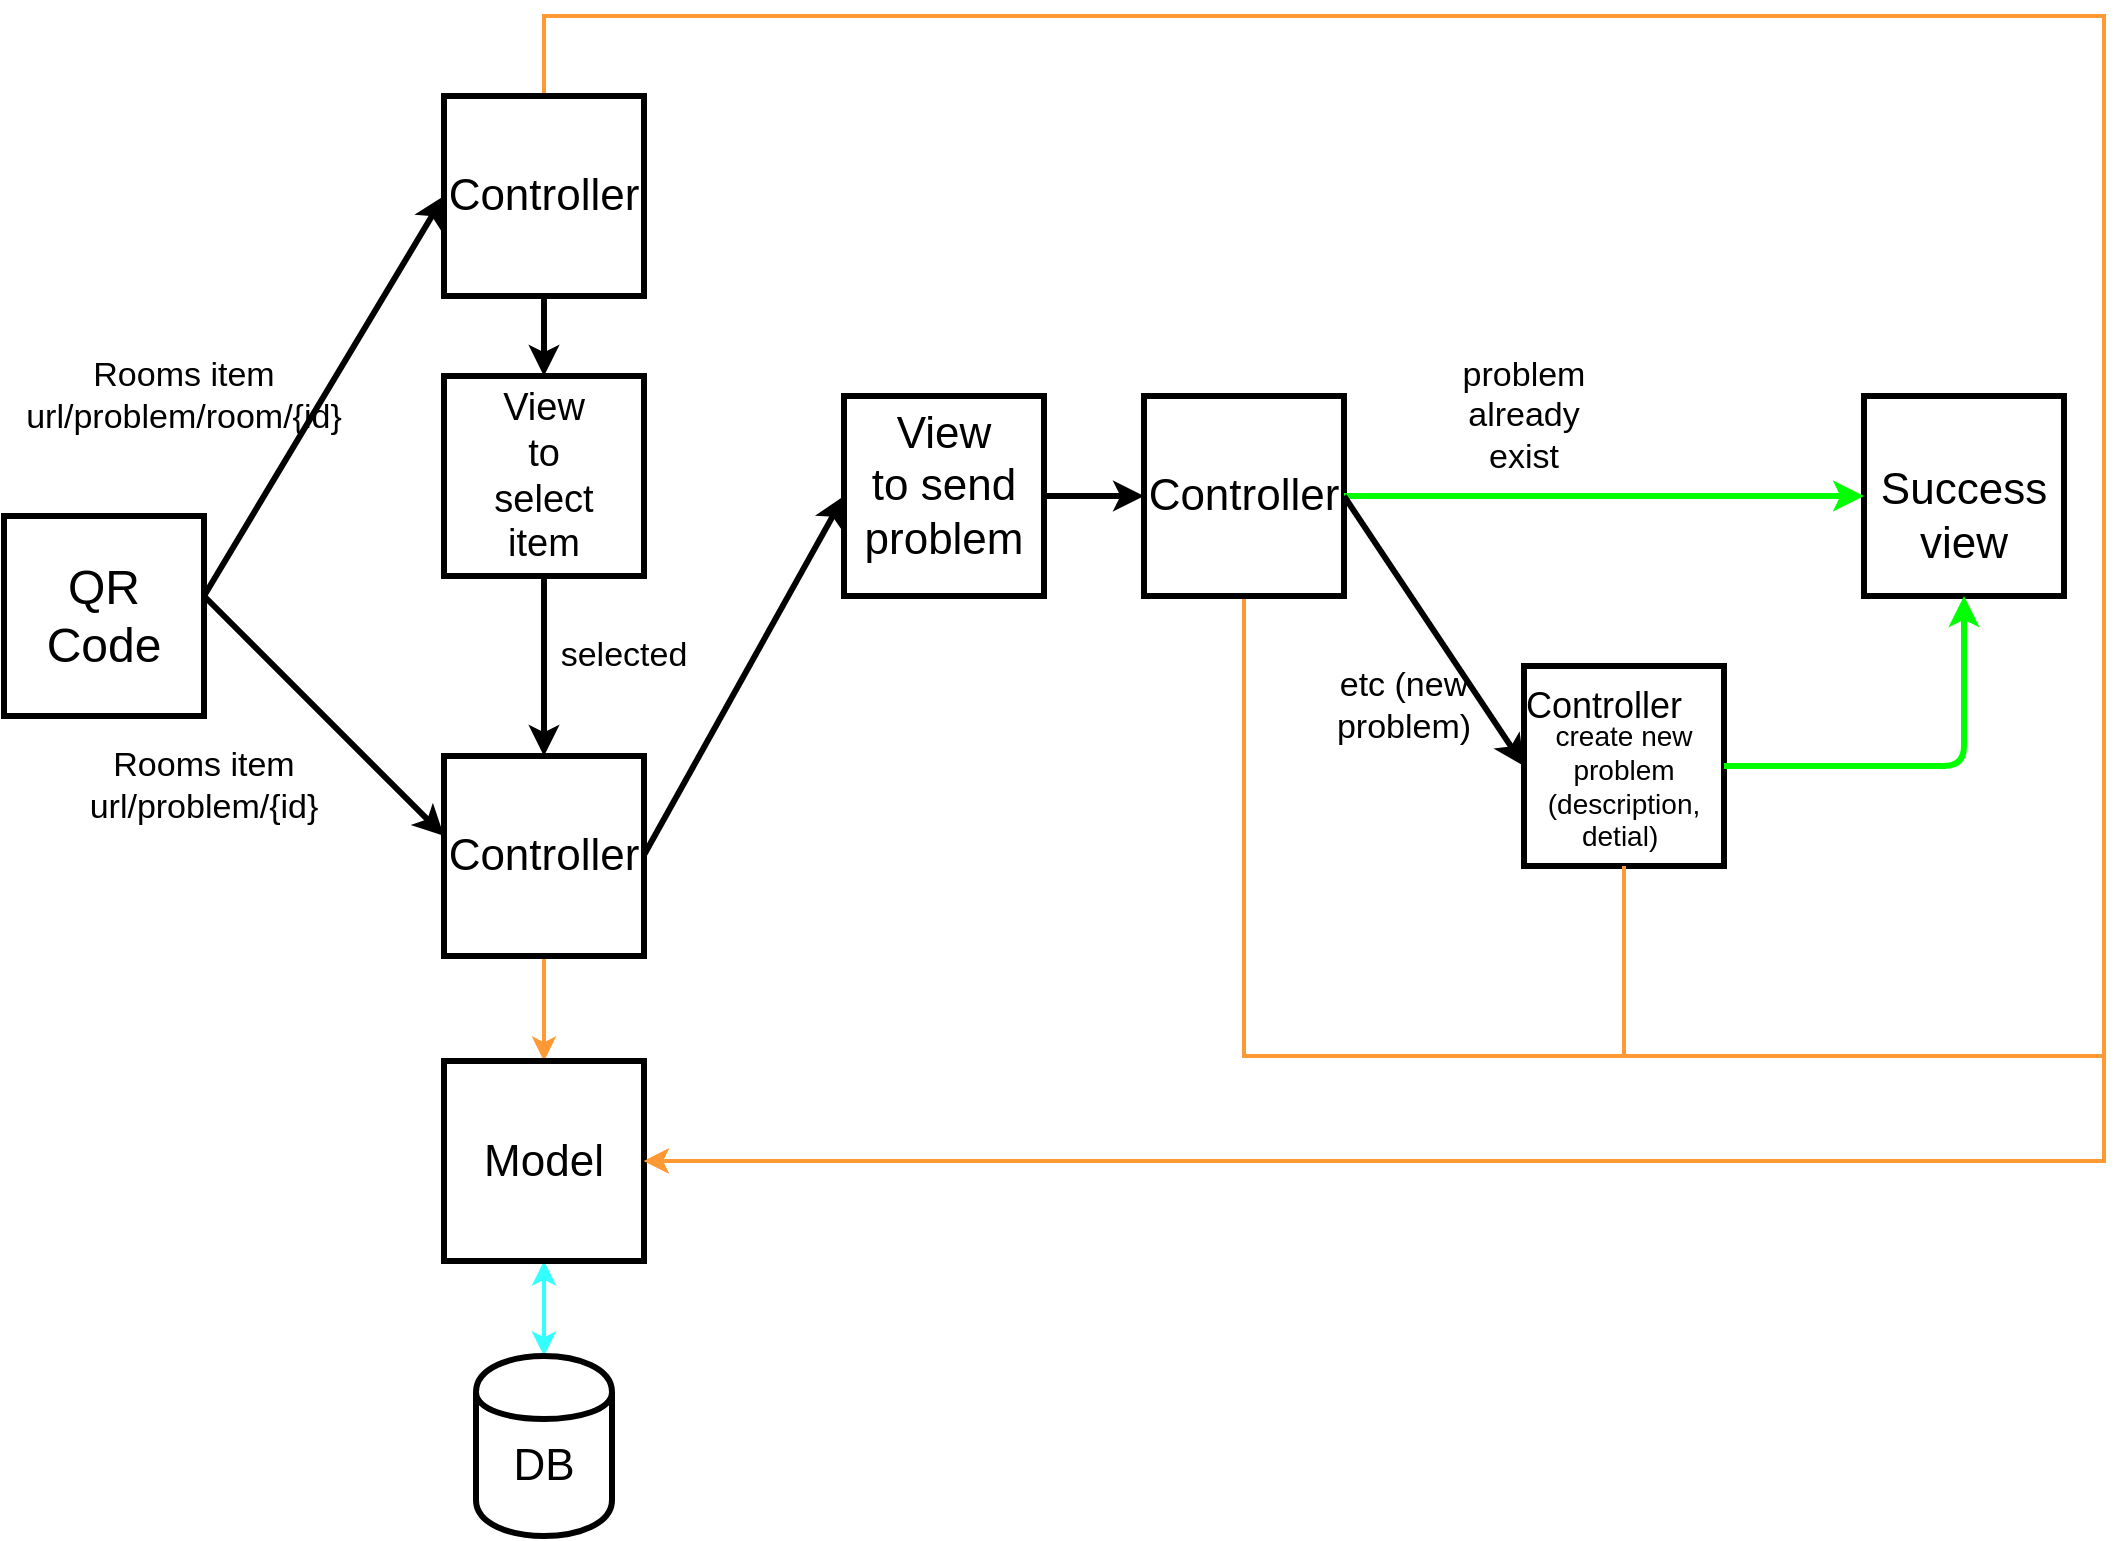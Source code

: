 <mxfile version="10.8.0" type="device"><diagram name="Page-1" id="6133507b-19e7-1e82-6fc7-422aa6c4b21f"><mxGraphModel dx="1394" dy="715" grid="1" gridSize="10" guides="1" tooltips="1" connect="1" arrows="1" fold="1" page="1" pageScale="1" pageWidth="1100" pageHeight="850" background="#ffffff" math="0" shadow="0"><root><mxCell id="0"/><mxCell id="1" parent="0"/><mxCell id="bwDA1O2pi7TZZy-QoMJq-1" value="" style="whiteSpace=wrap;html=1;aspect=fixed;strokeWidth=3;" vertex="1" parent="1"><mxGeometry x="20" y="290" width="100" height="100" as="geometry"/></mxCell><mxCell id="bwDA1O2pi7TZZy-QoMJq-2" value="&lt;font style=&quot;font-size: 24px&quot;&gt;QR Code&lt;/font&gt;" style="text;html=1;strokeColor=none;fillColor=none;align=center;verticalAlign=middle;whiteSpace=wrap;rounded=0;" vertex="1" parent="1"><mxGeometry x="50" y="330" width="40" height="20" as="geometry"/></mxCell><mxCell id="bwDA1O2pi7TZZy-QoMJq-3" value="" style="endArrow=classic;html=1;strokeWidth=3;entryX=0;entryY=0.5;entryDx=0;entryDy=0;" edge="1" parent="1" target="bwDA1O2pi7TZZy-QoMJq-7"><mxGeometry width="50" height="50" relative="1" as="geometry"><mxPoint x="120" y="330" as="sourcePoint"/><mxPoint x="240" y="210" as="targetPoint"/></mxGeometry></mxCell><mxCell id="bwDA1O2pi7TZZy-QoMJq-4" value="" style="endArrow=classic;html=1;strokeWidth=3;" edge="1" parent="1"><mxGeometry width="50" height="50" relative="1" as="geometry"><mxPoint x="120" y="330" as="sourcePoint"/><mxPoint x="240" y="450" as="targetPoint"/></mxGeometry></mxCell><mxCell id="bwDA1O2pi7TZZy-QoMJq-38" value="" style="edgeStyle=orthogonalEdgeStyle;rounded=0;orthogonalLoop=1;jettySize=auto;html=1;strokeWidth=2;entryX=1;entryY=0.5;entryDx=0;entryDy=0;exitX=0.5;exitY=1;exitDx=0;exitDy=0;strokeColor=#FF9933;" edge="1" parent="1" source="bwDA1O2pi7TZZy-QoMJq-7" target="bwDA1O2pi7TZZy-QoMJq-21"><mxGeometry relative="1" as="geometry"><mxPoint x="420" y="190" as="targetPoint"/><Array as="points"><mxPoint x="290" y="40"/><mxPoint x="1070" y="40"/><mxPoint x="1070" y="613"/></Array></mxGeometry></mxCell><mxCell id="bwDA1O2pi7TZZy-QoMJq-7" value="" style="whiteSpace=wrap;html=1;aspect=fixed;strokeWidth=3;" vertex="1" parent="1"><mxGeometry x="240" y="80" width="100" height="100" as="geometry"/></mxCell><mxCell id="bwDA1O2pi7TZZy-QoMJq-8" value="&lt;span style=&quot;font-size: 17px&quot;&gt;Rooms item&lt;br&gt;url/problem/room/{id}&lt;br&gt;&lt;/span&gt;" style="text;html=1;strokeColor=none;fillColor=none;align=center;verticalAlign=middle;whiteSpace=wrap;rounded=0;rotation=0;" vertex="1" parent="1"><mxGeometry x="90" y="220" width="40" height="20" as="geometry"/></mxCell><mxCell id="bwDA1O2pi7TZZy-QoMJq-34" value="" style="edgeStyle=orthogonalEdgeStyle;rounded=0;orthogonalLoop=1;jettySize=auto;html=1;strokeWidth=2;strokeColor=#FF9933;" edge="1" parent="1" source="bwDA1O2pi7TZZy-QoMJq-9" target="bwDA1O2pi7TZZy-QoMJq-21"><mxGeometry relative="1" as="geometry"/></mxCell><mxCell id="bwDA1O2pi7TZZy-QoMJq-9" value="" style="whiteSpace=wrap;html=1;aspect=fixed;strokeWidth=3;" vertex="1" parent="1"><mxGeometry x="240" y="410" width="100" height="100" as="geometry"/></mxCell><mxCell id="bwDA1O2pi7TZZy-QoMJq-10" value="&lt;span style=&quot;font-size: 17px&quot;&gt;Rooms item&lt;br&gt;url/problem/{id}&lt;br&gt;&lt;/span&gt;" style="text;html=1;strokeColor=none;fillColor=none;align=center;verticalAlign=middle;whiteSpace=wrap;rounded=0;rotation=0;" vertex="1" parent="1"><mxGeometry x="100" y="415" width="40" height="20" as="geometry"/></mxCell><mxCell id="bwDA1O2pi7TZZy-QoMJq-11" value="&lt;font style=&quot;font-size: 22px&quot;&gt;Controller&lt;/font&gt;" style="text;html=1;strokeColor=none;fillColor=none;align=center;verticalAlign=middle;whiteSpace=wrap;rounded=0;" vertex="1" parent="1"><mxGeometry x="270" y="450" width="40" height="20" as="geometry"/></mxCell><mxCell id="bwDA1O2pi7TZZy-QoMJq-14" value="" style="endArrow=classic;html=1;strokeWidth=3;entryX=0;entryY=0.5;entryDx=0;entryDy=0;" edge="1" parent="1" target="bwDA1O2pi7TZZy-QoMJq-15"><mxGeometry width="50" height="50" relative="1" as="geometry"><mxPoint x="340" y="459.5" as="sourcePoint"/><mxPoint x="410" y="459.5" as="targetPoint"/></mxGeometry></mxCell><mxCell id="bwDA1O2pi7TZZy-QoMJq-15" value="" style="whiteSpace=wrap;html=1;aspect=fixed;strokeWidth=3;" vertex="1" parent="1"><mxGeometry x="440" y="230" width="100" height="100" as="geometry"/></mxCell><mxCell id="bwDA1O2pi7TZZy-QoMJq-16" value="&lt;font style=&quot;font-size: 22px&quot;&gt;Controller&lt;/font&gt;" style="text;html=1;strokeColor=none;fillColor=none;align=center;verticalAlign=middle;whiteSpace=wrap;rounded=0;" vertex="1" parent="1"><mxGeometry x="270" y="120" width="40" height="20" as="geometry"/></mxCell><mxCell id="bwDA1O2pi7TZZy-QoMJq-17" value="&lt;font style=&quot;font-size: 22px&quot;&gt;View&lt;br&gt;to send problem&lt;br&gt;&lt;/font&gt;" style="text;html=1;strokeColor=none;fillColor=none;align=center;verticalAlign=middle;whiteSpace=wrap;rounded=0;" vertex="1" parent="1"><mxGeometry x="470" y="265" width="40" height="20" as="geometry"/></mxCell><mxCell id="bwDA1O2pi7TZZy-QoMJq-18" value="" style="endArrow=classic;startArrow=classic;html=1;strokeWidth=2;strokeColor=#33FFFF;entryX=0.5;entryY=1;entryDx=0;entryDy=0;exitX=0.5;exitY=0;exitDx=0;exitDy=0;" edge="1" parent="1" source="bwDA1O2pi7TZZy-QoMJq-19" target="bwDA1O2pi7TZZy-QoMJq-21"><mxGeometry width="50" height="50" relative="1" as="geometry"><mxPoint x="289" y="755" as="sourcePoint"/><mxPoint x="289" y="680" as="targetPoint"/></mxGeometry></mxCell><mxCell id="bwDA1O2pi7TZZy-QoMJq-19" value="" style="shape=cylinder;whiteSpace=wrap;html=1;boundedLbl=1;backgroundOutline=1;strokeWidth=3;" vertex="1" parent="1"><mxGeometry x="256" y="710" width="68" height="90" as="geometry"/></mxCell><mxCell id="bwDA1O2pi7TZZy-QoMJq-20" value="&lt;font style=&quot;font-size: 22px&quot;&gt;DB&lt;/font&gt;" style="text;html=1;strokeColor=none;fillColor=none;align=center;verticalAlign=middle;whiteSpace=wrap;rounded=0;" vertex="1" parent="1"><mxGeometry x="270" y="755" width="40" height="20" as="geometry"/></mxCell><mxCell id="bwDA1O2pi7TZZy-QoMJq-21" value="" style="whiteSpace=wrap;html=1;aspect=fixed;strokeWidth=3;" vertex="1" parent="1"><mxGeometry x="240" y="562.5" width="100" height="100" as="geometry"/></mxCell><mxCell id="bwDA1O2pi7TZZy-QoMJq-25" value="&lt;font style=&quot;font-size: 22px&quot;&gt;Model&lt;/font&gt;" style="text;html=1;strokeColor=none;fillColor=none;align=center;verticalAlign=middle;whiteSpace=wrap;rounded=0;" vertex="1" parent="1"><mxGeometry x="270" y="602.5" width="40" height="20" as="geometry"/></mxCell><mxCell id="bwDA1O2pi7TZZy-QoMJq-27" value="" style="endArrow=classic;html=1;strokeWidth=3;entryX=0;entryY=0.5;entryDx=0;entryDy=0;exitX=1;exitY=0.5;exitDx=0;exitDy=0;" edge="1" parent="1" source="bwDA1O2pi7TZZy-QoMJq-15" target="bwDA1O2pi7TZZy-QoMJq-28"><mxGeometry width="50" height="50" relative="1" as="geometry"><mxPoint x="510" y="470" as="sourcePoint"/><mxPoint x="600" y="470" as="targetPoint"/></mxGeometry></mxCell><mxCell id="bwDA1O2pi7TZZy-QoMJq-36" value="" style="edgeStyle=orthogonalEdgeStyle;rounded=0;orthogonalLoop=1;jettySize=auto;html=1;strokeWidth=2;entryX=1;entryY=0.5;entryDx=0;entryDy=0;strokeColor=#FF9933;exitX=0.5;exitY=1;exitDx=0;exitDy=0;" edge="1" parent="1" source="bwDA1O2pi7TZZy-QoMJq-28" target="bwDA1O2pi7TZZy-QoMJq-21"><mxGeometry relative="1" as="geometry"><mxPoint x="640" y="560" as="sourcePoint"/><mxPoint x="820" y="375" as="targetPoint"/><Array as="points"><mxPoint x="640" y="560"/><mxPoint x="1070" y="560"/><mxPoint x="1070" y="613"/></Array></mxGeometry></mxCell><mxCell id="bwDA1O2pi7TZZy-QoMJq-28" value="" style="whiteSpace=wrap;html=1;aspect=fixed;strokeWidth=3;" vertex="1" parent="1"><mxGeometry x="590" y="230" width="100" height="100" as="geometry"/></mxCell><mxCell id="bwDA1O2pi7TZZy-QoMJq-31" value="&lt;span style=&quot;font-size: 17px&quot;&gt;problem already exist&lt;br&gt;&lt;/span&gt;" style="text;html=1;strokeColor=none;fillColor=none;align=center;verticalAlign=middle;whiteSpace=wrap;rounded=0;rotation=0;" vertex="1" parent="1"><mxGeometry x="760" y="230" width="40" height="20" as="geometry"/></mxCell><mxCell id="bwDA1O2pi7TZZy-QoMJq-32" value="&lt;span style=&quot;font-size: 17px&quot;&gt;etc (new problem)&lt;br&gt;&lt;/span&gt;" style="text;html=1;strokeColor=none;fillColor=none;align=center;verticalAlign=middle;whiteSpace=wrap;rounded=0;rotation=0;" vertex="1" parent="1"><mxGeometry x="700" y="375" width="40" height="20" as="geometry"/></mxCell><mxCell id="bwDA1O2pi7TZZy-QoMJq-33" value="&lt;font style=&quot;font-size: 22px&quot;&gt;Controller&lt;br&gt;&lt;/font&gt;" style="text;html=1;strokeColor=none;fillColor=none;align=center;verticalAlign=middle;whiteSpace=wrap;rounded=0;" vertex="1" parent="1"><mxGeometry x="620" y="270" width="40" height="20" as="geometry"/></mxCell><mxCell id="bwDA1O2pi7TZZy-QoMJq-40" value="" style="whiteSpace=wrap;html=1;aspect=fixed;strokeWidth=3;" vertex="1" parent="1"><mxGeometry x="950" y="230" width="100" height="100" as="geometry"/></mxCell><mxCell id="bwDA1O2pi7TZZy-QoMJq-41" value="&lt;font style=&quot;font-size: 22px&quot;&gt;Success&lt;br&gt;view&lt;br&gt;&lt;/font&gt;" style="text;html=1;strokeColor=none;fillColor=none;align=center;verticalAlign=middle;whiteSpace=wrap;rounded=0;" vertex="1" parent="1"><mxGeometry x="980" y="275" width="40" height="30" as="geometry"/></mxCell><mxCell id="bwDA1O2pi7TZZy-QoMJq-45" value="" style="endArrow=classic;html=1;strokeWidth=3;entryX=0;entryY=0.5;entryDx=0;entryDy=0;exitX=1;exitY=0.5;exitDx=0;exitDy=0;strokeColor=#00FF00;" edge="1" parent="1" source="bwDA1O2pi7TZZy-QoMJq-28" target="bwDA1O2pi7TZZy-QoMJq-40"><mxGeometry width="50" height="50" relative="1" as="geometry"><mxPoint x="700" y="464.5" as="sourcePoint"/><mxPoint x="760" y="400" as="targetPoint"/></mxGeometry></mxCell><mxCell id="bwDA1O2pi7TZZy-QoMJq-46" value="" style="endArrow=classic;html=1;strokeWidth=3;entryX=0;entryY=0.5;entryDx=0;entryDy=0;exitX=1;exitY=0.5;exitDx=0;exitDy=0;" edge="1" parent="1" source="bwDA1O2pi7TZZy-QoMJq-28" target="bwDA1O2pi7TZZy-QoMJq-47"><mxGeometry width="50" height="50" relative="1" as="geometry"><mxPoint x="700" y="465" as="sourcePoint"/><mxPoint x="760" y="480" as="targetPoint"/></mxGeometry></mxCell><mxCell id="bwDA1O2pi7TZZy-QoMJq-47" value="" style="whiteSpace=wrap;html=1;aspect=fixed;strokeWidth=3;" vertex="1" parent="1"><mxGeometry x="780" y="365" width="100" height="100" as="geometry"/></mxCell><mxCell id="bwDA1O2pi7TZZy-QoMJq-59" value="" style="edgeStyle=orthogonalEdgeStyle;rounded=0;orthogonalLoop=1;jettySize=auto;html=1;strokeColor=#FF9933;strokeWidth=2;entryX=1;entryY=0.5;entryDx=0;entryDy=0;exitX=0.5;exitY=1;exitDx=0;exitDy=0;" edge="1" parent="1" source="bwDA1O2pi7TZZy-QoMJq-47" target="bwDA1O2pi7TZZy-QoMJq-21"><mxGeometry relative="1" as="geometry"><mxPoint x="820" y="595" as="targetPoint"/><Array as="points"><mxPoint x="830" y="560"/><mxPoint x="1070" y="560"/><mxPoint x="1070" y="613"/></Array></mxGeometry></mxCell><mxCell id="bwDA1O2pi7TZZy-QoMJq-53" value="&lt;font&gt;&lt;font style=&quot;font-size: 14px&quot;&gt;create new problem (description, detial)&amp;nbsp;&lt;/font&gt;&lt;br&gt;&lt;/font&gt;" style="text;html=1;strokeColor=none;fillColor=none;align=center;verticalAlign=middle;whiteSpace=wrap;rounded=0;" vertex="1" parent="1"><mxGeometry x="810" y="410" width="40" height="30" as="geometry"/></mxCell><mxCell id="bwDA1O2pi7TZZy-QoMJq-54" value="&lt;font&gt;&lt;font style=&quot;font-size: 18px&quot;&gt;Controller&lt;/font&gt;&lt;br&gt;&lt;/font&gt;" style="text;html=1;strokeColor=none;fillColor=none;align=center;verticalAlign=middle;whiteSpace=wrap;rounded=0;" vertex="1" parent="1"><mxGeometry x="800" y="375" width="40" height="20" as="geometry"/></mxCell><mxCell id="bwDA1O2pi7TZZy-QoMJq-57" value="" style="endArrow=classic;html=1;strokeWidth=3;exitX=1;exitY=0.5;exitDx=0;exitDy=0;entryX=0.5;entryY=1;entryDx=0;entryDy=0;strokeColor=#00FF00;" edge="1" parent="1" source="bwDA1O2pi7TZZy-QoMJq-47" target="bwDA1O2pi7TZZy-QoMJq-40"><mxGeometry width="50" height="50" relative="1" as="geometry"><mxPoint x="870" y="480" as="sourcePoint"/><mxPoint x="960" y="490" as="targetPoint"/><Array as="points"><mxPoint x="1000" y="415"/></Array></mxGeometry></mxCell><mxCell id="bwDA1O2pi7TZZy-QoMJq-61" value="" style="whiteSpace=wrap;html=1;aspect=fixed;strokeWidth=3;" vertex="1" parent="1"><mxGeometry x="240" y="220" width="100" height="100" as="geometry"/></mxCell><mxCell id="bwDA1O2pi7TZZy-QoMJq-62" value="&lt;font style=&quot;font-size: 19px&quot;&gt;&lt;span&gt;View&lt;/span&gt;&lt;br&gt;&lt;font style=&quot;font-size: 19px&quot;&gt;to select item&lt;/font&gt;&lt;br&gt;&lt;/font&gt;" style="text;html=1;strokeColor=none;fillColor=none;align=center;verticalAlign=middle;whiteSpace=wrap;rounded=0;direction=south;" vertex="1" parent="1"><mxGeometry x="260" y="250" width="60" height="40" as="geometry"/></mxCell><mxCell id="bwDA1O2pi7TZZy-QoMJq-67" value="&lt;span style=&quot;font-size: 17px&quot;&gt;selected&lt;br&gt;&lt;/span&gt;" style="text;html=1;strokeColor=none;fillColor=none;align=center;verticalAlign=middle;whiteSpace=wrap;rounded=0;rotation=0;" vertex="1" parent="1"><mxGeometry x="310" y="350" width="40" height="20" as="geometry"/></mxCell><mxCell id="bwDA1O2pi7TZZy-QoMJq-68" value="" style="endArrow=classic;html=1;strokeWidth=3;exitX=0.5;exitY=1;exitDx=0;exitDy=0;entryX=0.5;entryY=0;entryDx=0;entryDy=0;" edge="1" parent="1" source="bwDA1O2pi7TZZy-QoMJq-7" target="bwDA1O2pi7TZZy-QoMJq-61"><mxGeometry width="50" height="50" relative="1" as="geometry"><mxPoint x="275" y="229.5" as="sourcePoint"/><mxPoint x="290" y="240" as="targetPoint"/></mxGeometry></mxCell><mxCell id="bwDA1O2pi7TZZy-QoMJq-71" value="" style="endArrow=classic;html=1;strokeWidth=3;exitX=0.5;exitY=1;exitDx=0;exitDy=0;entryX=0.5;entryY=0;entryDx=0;entryDy=0;" edge="1" parent="1" source="bwDA1O2pi7TZZy-QoMJq-61" target="bwDA1O2pi7TZZy-QoMJq-9"><mxGeometry width="50" height="50" relative="1" as="geometry"><mxPoint x="289" y="330" as="sourcePoint"/><mxPoint x="289" y="370" as="targetPoint"/></mxGeometry></mxCell></root></mxGraphModel></diagram></mxfile>